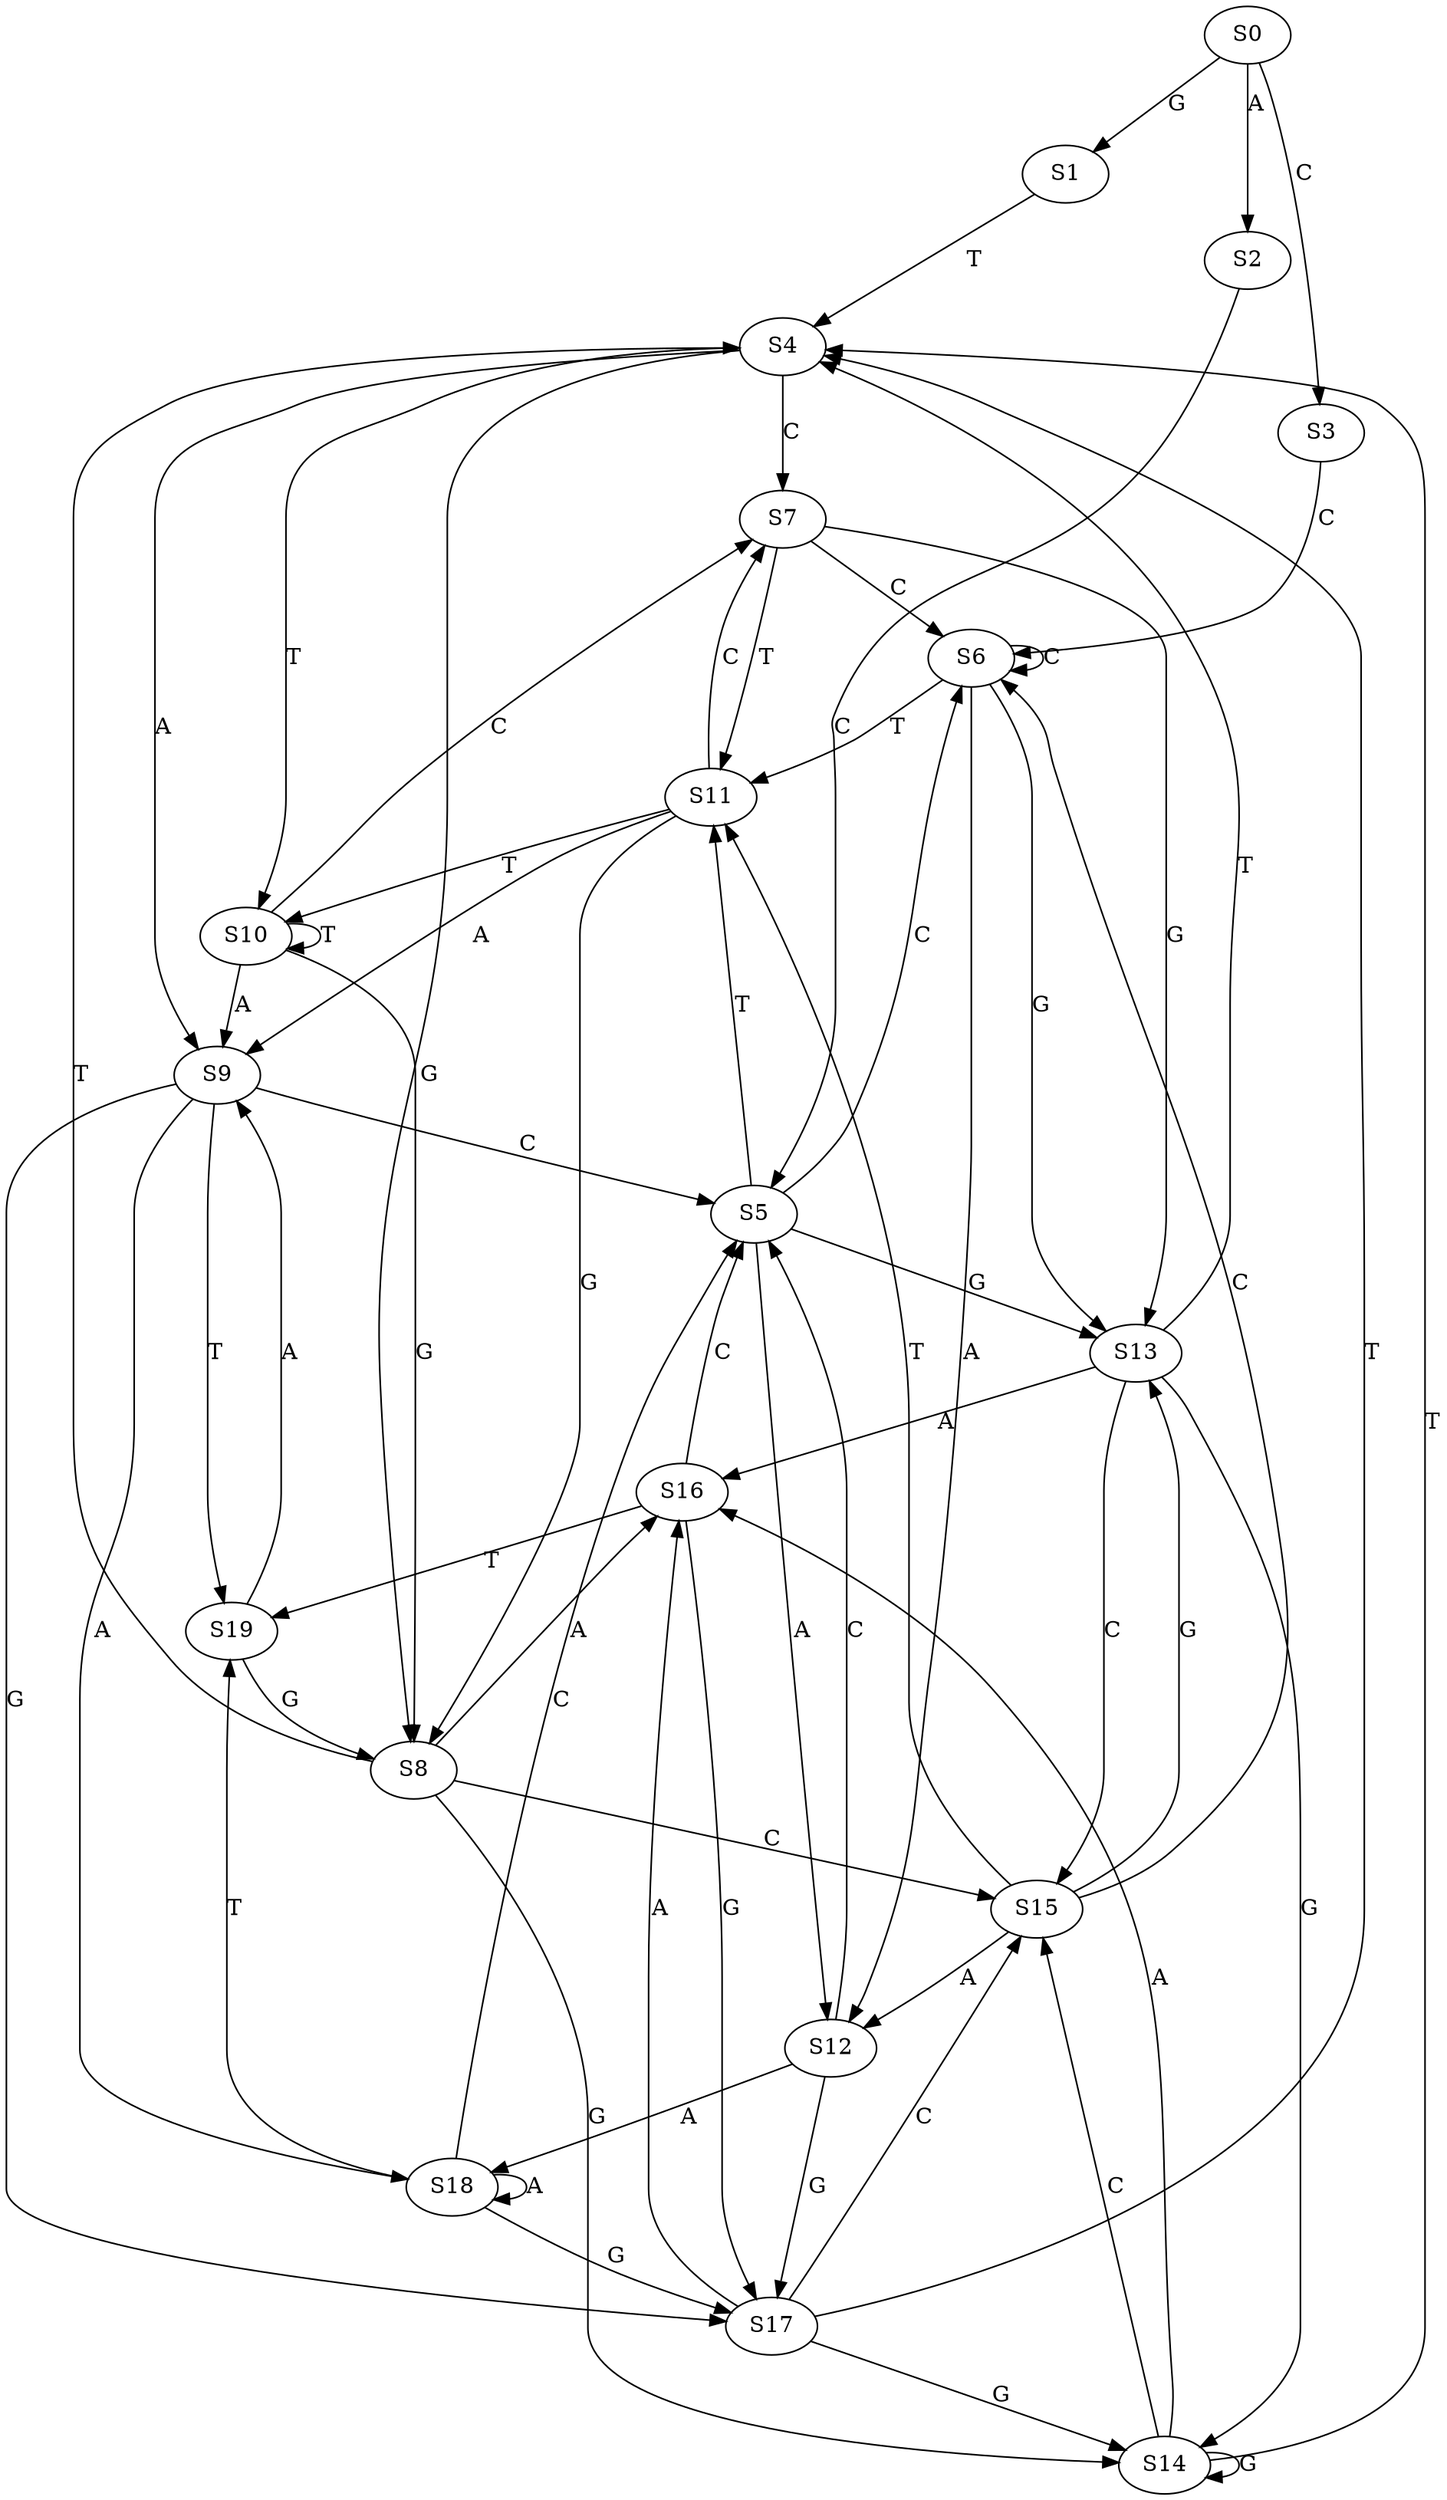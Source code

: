 strict digraph  {
	S0 -> S1 [ label = G ];
	S0 -> S2 [ label = A ];
	S0 -> S3 [ label = C ];
	S1 -> S4 [ label = T ];
	S2 -> S5 [ label = C ];
	S3 -> S6 [ label = C ];
	S4 -> S7 [ label = C ];
	S4 -> S8 [ label = G ];
	S4 -> S9 [ label = A ];
	S4 -> S10 [ label = T ];
	S5 -> S6 [ label = C ];
	S5 -> S11 [ label = T ];
	S5 -> S12 [ label = A ];
	S5 -> S13 [ label = G ];
	S6 -> S6 [ label = C ];
	S6 -> S13 [ label = G ];
	S6 -> S11 [ label = T ];
	S6 -> S12 [ label = A ];
	S7 -> S11 [ label = T ];
	S7 -> S6 [ label = C ];
	S7 -> S13 [ label = G ];
	S8 -> S14 [ label = G ];
	S8 -> S15 [ label = C ];
	S8 -> S16 [ label = A ];
	S8 -> S4 [ label = T ];
	S9 -> S5 [ label = C ];
	S9 -> S17 [ label = G ];
	S9 -> S18 [ label = A ];
	S9 -> S19 [ label = T ];
	S10 -> S7 [ label = C ];
	S10 -> S9 [ label = A ];
	S10 -> S8 [ label = G ];
	S10 -> S10 [ label = T ];
	S11 -> S8 [ label = G ];
	S11 -> S7 [ label = C ];
	S11 -> S10 [ label = T ];
	S11 -> S9 [ label = A ];
	S12 -> S18 [ label = A ];
	S12 -> S17 [ label = G ];
	S12 -> S5 [ label = C ];
	S13 -> S15 [ label = C ];
	S13 -> S14 [ label = G ];
	S13 -> S4 [ label = T ];
	S13 -> S16 [ label = A ];
	S14 -> S15 [ label = C ];
	S14 -> S14 [ label = G ];
	S14 -> S16 [ label = A ];
	S14 -> S4 [ label = T ];
	S15 -> S6 [ label = C ];
	S15 -> S11 [ label = T ];
	S15 -> S13 [ label = G ];
	S15 -> S12 [ label = A ];
	S16 -> S5 [ label = C ];
	S16 -> S17 [ label = G ];
	S16 -> S19 [ label = T ];
	S17 -> S4 [ label = T ];
	S17 -> S16 [ label = A ];
	S17 -> S14 [ label = G ];
	S17 -> S15 [ label = C ];
	S18 -> S19 [ label = T ];
	S18 -> S17 [ label = G ];
	S18 -> S18 [ label = A ];
	S18 -> S5 [ label = C ];
	S19 -> S8 [ label = G ];
	S19 -> S9 [ label = A ];
}
